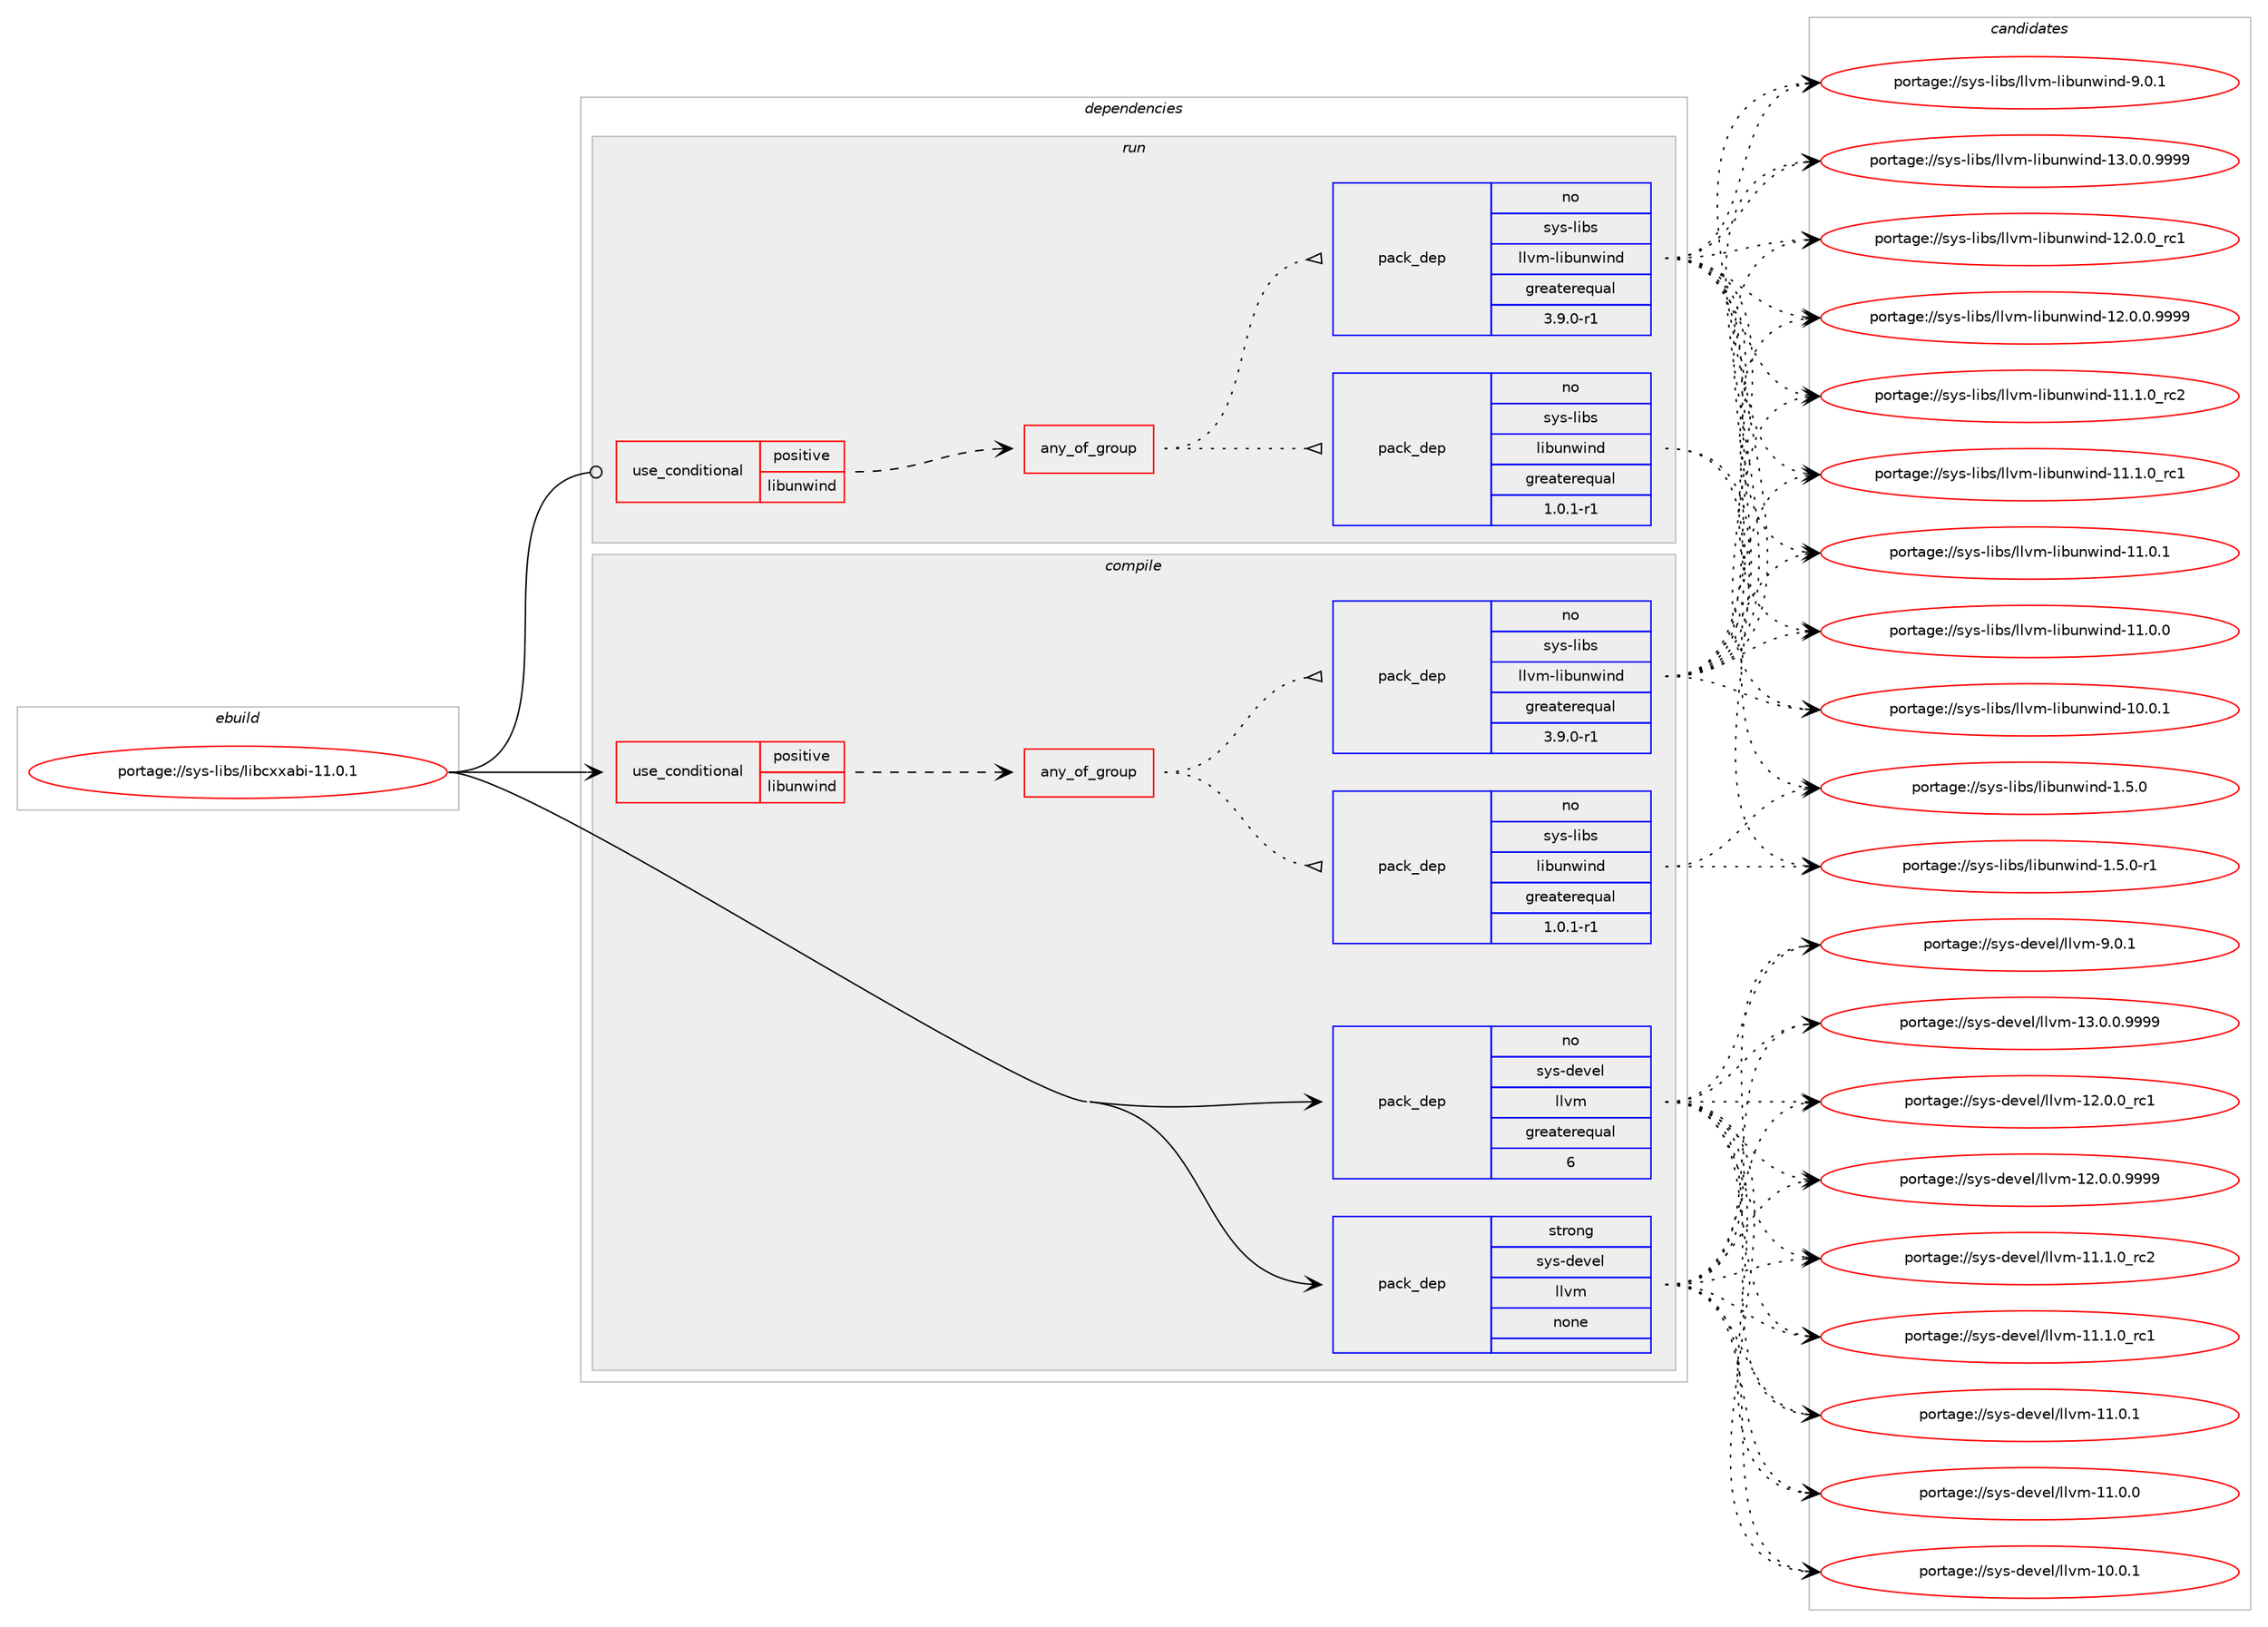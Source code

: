 digraph prolog {

# *************
# Graph options
# *************

newrank=true;
concentrate=true;
compound=true;
graph [rankdir=LR,fontname=Helvetica,fontsize=10,ranksep=1.5];#, ranksep=2.5, nodesep=0.2];
edge  [arrowhead=vee];
node  [fontname=Helvetica,fontsize=10];

# **********
# The ebuild
# **********

subgraph cluster_leftcol {
color=gray;
rank=same;
label=<<i>ebuild</i>>;
id [label="portage://sys-libs/libcxxabi-11.0.1", color=red, width=4, href="../sys-libs/libcxxabi-11.0.1.svg"];
}

# ****************
# The dependencies
# ****************

subgraph cluster_midcol {
color=gray;
label=<<i>dependencies</i>>;
subgraph cluster_compile {
fillcolor="#eeeeee";
style=filled;
label=<<i>compile</i>>;
subgraph cond1436 {
dependency5951 [label=<<TABLE BORDER="0" CELLBORDER="1" CELLSPACING="0" CELLPADDING="4"><TR><TD ROWSPAN="3" CELLPADDING="10">use_conditional</TD></TR><TR><TD>positive</TD></TR><TR><TD>libunwind</TD></TR></TABLE>>, shape=none, color=red];
subgraph any72 {
dependency5952 [label=<<TABLE BORDER="0" CELLBORDER="1" CELLSPACING="0" CELLPADDING="4"><TR><TD CELLPADDING="10">any_of_group</TD></TR></TABLE>>, shape=none, color=red];subgraph pack4434 {
dependency5953 [label=<<TABLE BORDER="0" CELLBORDER="1" CELLSPACING="0" CELLPADDING="4" WIDTH="220"><TR><TD ROWSPAN="6" CELLPADDING="30">pack_dep</TD></TR><TR><TD WIDTH="110">no</TD></TR><TR><TD>sys-libs</TD></TR><TR><TD>libunwind</TD></TR><TR><TD>greaterequal</TD></TR><TR><TD>1.0.1-r1</TD></TR></TABLE>>, shape=none, color=blue];
}
dependency5952:e -> dependency5953:w [weight=20,style="dotted",arrowhead="oinv"];
subgraph pack4435 {
dependency5954 [label=<<TABLE BORDER="0" CELLBORDER="1" CELLSPACING="0" CELLPADDING="4" WIDTH="220"><TR><TD ROWSPAN="6" CELLPADDING="30">pack_dep</TD></TR><TR><TD WIDTH="110">no</TD></TR><TR><TD>sys-libs</TD></TR><TR><TD>llvm-libunwind</TD></TR><TR><TD>greaterequal</TD></TR><TR><TD>3.9.0-r1</TD></TR></TABLE>>, shape=none, color=blue];
}
dependency5952:e -> dependency5954:w [weight=20,style="dotted",arrowhead="oinv"];
}
dependency5951:e -> dependency5952:w [weight=20,style="dashed",arrowhead="vee"];
}
id:e -> dependency5951:w [weight=20,style="solid",arrowhead="vee"];
subgraph pack4436 {
dependency5955 [label=<<TABLE BORDER="0" CELLBORDER="1" CELLSPACING="0" CELLPADDING="4" WIDTH="220"><TR><TD ROWSPAN="6" CELLPADDING="30">pack_dep</TD></TR><TR><TD WIDTH="110">no</TD></TR><TR><TD>sys-devel</TD></TR><TR><TD>llvm</TD></TR><TR><TD>greaterequal</TD></TR><TR><TD>6</TD></TR></TABLE>>, shape=none, color=blue];
}
id:e -> dependency5955:w [weight=20,style="solid",arrowhead="vee"];
subgraph pack4437 {
dependency5956 [label=<<TABLE BORDER="0" CELLBORDER="1" CELLSPACING="0" CELLPADDING="4" WIDTH="220"><TR><TD ROWSPAN="6" CELLPADDING="30">pack_dep</TD></TR><TR><TD WIDTH="110">strong</TD></TR><TR><TD>sys-devel</TD></TR><TR><TD>llvm</TD></TR><TR><TD>none</TD></TR><TR><TD></TD></TR></TABLE>>, shape=none, color=blue];
}
id:e -> dependency5956:w [weight=20,style="solid",arrowhead="vee"];
}
subgraph cluster_compileandrun {
fillcolor="#eeeeee";
style=filled;
label=<<i>compile and run</i>>;
}
subgraph cluster_run {
fillcolor="#eeeeee";
style=filled;
label=<<i>run</i>>;
subgraph cond1437 {
dependency5957 [label=<<TABLE BORDER="0" CELLBORDER="1" CELLSPACING="0" CELLPADDING="4"><TR><TD ROWSPAN="3" CELLPADDING="10">use_conditional</TD></TR><TR><TD>positive</TD></TR><TR><TD>libunwind</TD></TR></TABLE>>, shape=none, color=red];
subgraph any73 {
dependency5958 [label=<<TABLE BORDER="0" CELLBORDER="1" CELLSPACING="0" CELLPADDING="4"><TR><TD CELLPADDING="10">any_of_group</TD></TR></TABLE>>, shape=none, color=red];subgraph pack4438 {
dependency5959 [label=<<TABLE BORDER="0" CELLBORDER="1" CELLSPACING="0" CELLPADDING="4" WIDTH="220"><TR><TD ROWSPAN="6" CELLPADDING="30">pack_dep</TD></TR><TR><TD WIDTH="110">no</TD></TR><TR><TD>sys-libs</TD></TR><TR><TD>libunwind</TD></TR><TR><TD>greaterequal</TD></TR><TR><TD>1.0.1-r1</TD></TR></TABLE>>, shape=none, color=blue];
}
dependency5958:e -> dependency5959:w [weight=20,style="dotted",arrowhead="oinv"];
subgraph pack4439 {
dependency5960 [label=<<TABLE BORDER="0" CELLBORDER="1" CELLSPACING="0" CELLPADDING="4" WIDTH="220"><TR><TD ROWSPAN="6" CELLPADDING="30">pack_dep</TD></TR><TR><TD WIDTH="110">no</TD></TR><TR><TD>sys-libs</TD></TR><TR><TD>llvm-libunwind</TD></TR><TR><TD>greaterequal</TD></TR><TR><TD>3.9.0-r1</TD></TR></TABLE>>, shape=none, color=blue];
}
dependency5958:e -> dependency5960:w [weight=20,style="dotted",arrowhead="oinv"];
}
dependency5957:e -> dependency5958:w [weight=20,style="dashed",arrowhead="vee"];
}
id:e -> dependency5957:w [weight=20,style="solid",arrowhead="odot"];
}
}

# **************
# The candidates
# **************

subgraph cluster_choices {
rank=same;
color=gray;
label=<<i>candidates</i>>;

subgraph choice4434 {
color=black;
nodesep=1;
choice115121115451081059811547108105981171101191051101004549465346484511449 [label="portage://sys-libs/libunwind-1.5.0-r1", color=red, width=4,href="../sys-libs/libunwind-1.5.0-r1.svg"];
choice11512111545108105981154710810598117110119105110100454946534648 [label="portage://sys-libs/libunwind-1.5.0", color=red, width=4,href="../sys-libs/libunwind-1.5.0.svg"];
dependency5953:e -> choice115121115451081059811547108105981171101191051101004549465346484511449:w [style=dotted,weight="100"];
dependency5953:e -> choice11512111545108105981154710810598117110119105110100454946534648:w [style=dotted,weight="100"];
}
subgraph choice4435 {
color=black;
nodesep=1;
choice1151211154510810598115471081081181094510810598117110119105110100455746484649 [label="portage://sys-libs/llvm-libunwind-9.0.1", color=red, width=4,href="../sys-libs/llvm-libunwind-9.0.1.svg"];
choice1151211154510810598115471081081181094510810598117110119105110100454951464846484657575757 [label="portage://sys-libs/llvm-libunwind-13.0.0.9999", color=red, width=4,href="../sys-libs/llvm-libunwind-13.0.0.9999.svg"];
choice115121115451081059811547108108118109451081059811711011910511010045495046484648951149949 [label="portage://sys-libs/llvm-libunwind-12.0.0_rc1", color=red, width=4,href="../sys-libs/llvm-libunwind-12.0.0_rc1.svg"];
choice1151211154510810598115471081081181094510810598117110119105110100454950464846484657575757 [label="portage://sys-libs/llvm-libunwind-12.0.0.9999", color=red, width=4,href="../sys-libs/llvm-libunwind-12.0.0.9999.svg"];
choice115121115451081059811547108108118109451081059811711011910511010045494946494648951149950 [label="portage://sys-libs/llvm-libunwind-11.1.0_rc2", color=red, width=4,href="../sys-libs/llvm-libunwind-11.1.0_rc2.svg"];
choice115121115451081059811547108108118109451081059811711011910511010045494946494648951149949 [label="portage://sys-libs/llvm-libunwind-11.1.0_rc1", color=red, width=4,href="../sys-libs/llvm-libunwind-11.1.0_rc1.svg"];
choice115121115451081059811547108108118109451081059811711011910511010045494946484649 [label="portage://sys-libs/llvm-libunwind-11.0.1", color=red, width=4,href="../sys-libs/llvm-libunwind-11.0.1.svg"];
choice115121115451081059811547108108118109451081059811711011910511010045494946484648 [label="portage://sys-libs/llvm-libunwind-11.0.0", color=red, width=4,href="../sys-libs/llvm-libunwind-11.0.0.svg"];
choice115121115451081059811547108108118109451081059811711011910511010045494846484649 [label="portage://sys-libs/llvm-libunwind-10.0.1", color=red, width=4,href="../sys-libs/llvm-libunwind-10.0.1.svg"];
dependency5954:e -> choice1151211154510810598115471081081181094510810598117110119105110100455746484649:w [style=dotted,weight="100"];
dependency5954:e -> choice1151211154510810598115471081081181094510810598117110119105110100454951464846484657575757:w [style=dotted,weight="100"];
dependency5954:e -> choice115121115451081059811547108108118109451081059811711011910511010045495046484648951149949:w [style=dotted,weight="100"];
dependency5954:e -> choice1151211154510810598115471081081181094510810598117110119105110100454950464846484657575757:w [style=dotted,weight="100"];
dependency5954:e -> choice115121115451081059811547108108118109451081059811711011910511010045494946494648951149950:w [style=dotted,weight="100"];
dependency5954:e -> choice115121115451081059811547108108118109451081059811711011910511010045494946494648951149949:w [style=dotted,weight="100"];
dependency5954:e -> choice115121115451081059811547108108118109451081059811711011910511010045494946484649:w [style=dotted,weight="100"];
dependency5954:e -> choice115121115451081059811547108108118109451081059811711011910511010045494946484648:w [style=dotted,weight="100"];
dependency5954:e -> choice115121115451081059811547108108118109451081059811711011910511010045494846484649:w [style=dotted,weight="100"];
}
subgraph choice4436 {
color=black;
nodesep=1;
choice1151211154510010111810110847108108118109455746484649 [label="portage://sys-devel/llvm-9.0.1", color=red, width=4,href="../sys-devel/llvm-9.0.1.svg"];
choice1151211154510010111810110847108108118109454951464846484657575757 [label="portage://sys-devel/llvm-13.0.0.9999", color=red, width=4,href="../sys-devel/llvm-13.0.0.9999.svg"];
choice115121115451001011181011084710810811810945495046484648951149949 [label="portage://sys-devel/llvm-12.0.0_rc1", color=red, width=4,href="../sys-devel/llvm-12.0.0_rc1.svg"];
choice1151211154510010111810110847108108118109454950464846484657575757 [label="portage://sys-devel/llvm-12.0.0.9999", color=red, width=4,href="../sys-devel/llvm-12.0.0.9999.svg"];
choice115121115451001011181011084710810811810945494946494648951149950 [label="portage://sys-devel/llvm-11.1.0_rc2", color=red, width=4,href="../sys-devel/llvm-11.1.0_rc2.svg"];
choice115121115451001011181011084710810811810945494946494648951149949 [label="portage://sys-devel/llvm-11.1.0_rc1", color=red, width=4,href="../sys-devel/llvm-11.1.0_rc1.svg"];
choice115121115451001011181011084710810811810945494946484649 [label="portage://sys-devel/llvm-11.0.1", color=red, width=4,href="../sys-devel/llvm-11.0.1.svg"];
choice115121115451001011181011084710810811810945494946484648 [label="portage://sys-devel/llvm-11.0.0", color=red, width=4,href="../sys-devel/llvm-11.0.0.svg"];
choice115121115451001011181011084710810811810945494846484649 [label="portage://sys-devel/llvm-10.0.1", color=red, width=4,href="../sys-devel/llvm-10.0.1.svg"];
dependency5955:e -> choice1151211154510010111810110847108108118109455746484649:w [style=dotted,weight="100"];
dependency5955:e -> choice1151211154510010111810110847108108118109454951464846484657575757:w [style=dotted,weight="100"];
dependency5955:e -> choice115121115451001011181011084710810811810945495046484648951149949:w [style=dotted,weight="100"];
dependency5955:e -> choice1151211154510010111810110847108108118109454950464846484657575757:w [style=dotted,weight="100"];
dependency5955:e -> choice115121115451001011181011084710810811810945494946494648951149950:w [style=dotted,weight="100"];
dependency5955:e -> choice115121115451001011181011084710810811810945494946494648951149949:w [style=dotted,weight="100"];
dependency5955:e -> choice115121115451001011181011084710810811810945494946484649:w [style=dotted,weight="100"];
dependency5955:e -> choice115121115451001011181011084710810811810945494946484648:w [style=dotted,weight="100"];
dependency5955:e -> choice115121115451001011181011084710810811810945494846484649:w [style=dotted,weight="100"];
}
subgraph choice4437 {
color=black;
nodesep=1;
choice1151211154510010111810110847108108118109455746484649 [label="portage://sys-devel/llvm-9.0.1", color=red, width=4,href="../sys-devel/llvm-9.0.1.svg"];
choice1151211154510010111810110847108108118109454951464846484657575757 [label="portage://sys-devel/llvm-13.0.0.9999", color=red, width=4,href="../sys-devel/llvm-13.0.0.9999.svg"];
choice115121115451001011181011084710810811810945495046484648951149949 [label="portage://sys-devel/llvm-12.0.0_rc1", color=red, width=4,href="../sys-devel/llvm-12.0.0_rc1.svg"];
choice1151211154510010111810110847108108118109454950464846484657575757 [label="portage://sys-devel/llvm-12.0.0.9999", color=red, width=4,href="../sys-devel/llvm-12.0.0.9999.svg"];
choice115121115451001011181011084710810811810945494946494648951149950 [label="portage://sys-devel/llvm-11.1.0_rc2", color=red, width=4,href="../sys-devel/llvm-11.1.0_rc2.svg"];
choice115121115451001011181011084710810811810945494946494648951149949 [label="portage://sys-devel/llvm-11.1.0_rc1", color=red, width=4,href="../sys-devel/llvm-11.1.0_rc1.svg"];
choice115121115451001011181011084710810811810945494946484649 [label="portage://sys-devel/llvm-11.0.1", color=red, width=4,href="../sys-devel/llvm-11.0.1.svg"];
choice115121115451001011181011084710810811810945494946484648 [label="portage://sys-devel/llvm-11.0.0", color=red, width=4,href="../sys-devel/llvm-11.0.0.svg"];
choice115121115451001011181011084710810811810945494846484649 [label="portage://sys-devel/llvm-10.0.1", color=red, width=4,href="../sys-devel/llvm-10.0.1.svg"];
dependency5956:e -> choice1151211154510010111810110847108108118109455746484649:w [style=dotted,weight="100"];
dependency5956:e -> choice1151211154510010111810110847108108118109454951464846484657575757:w [style=dotted,weight="100"];
dependency5956:e -> choice115121115451001011181011084710810811810945495046484648951149949:w [style=dotted,weight="100"];
dependency5956:e -> choice1151211154510010111810110847108108118109454950464846484657575757:w [style=dotted,weight="100"];
dependency5956:e -> choice115121115451001011181011084710810811810945494946494648951149950:w [style=dotted,weight="100"];
dependency5956:e -> choice115121115451001011181011084710810811810945494946494648951149949:w [style=dotted,weight="100"];
dependency5956:e -> choice115121115451001011181011084710810811810945494946484649:w [style=dotted,weight="100"];
dependency5956:e -> choice115121115451001011181011084710810811810945494946484648:w [style=dotted,weight="100"];
dependency5956:e -> choice115121115451001011181011084710810811810945494846484649:w [style=dotted,weight="100"];
}
subgraph choice4438 {
color=black;
nodesep=1;
choice115121115451081059811547108105981171101191051101004549465346484511449 [label="portage://sys-libs/libunwind-1.5.0-r1", color=red, width=4,href="../sys-libs/libunwind-1.5.0-r1.svg"];
choice11512111545108105981154710810598117110119105110100454946534648 [label="portage://sys-libs/libunwind-1.5.0", color=red, width=4,href="../sys-libs/libunwind-1.5.0.svg"];
dependency5959:e -> choice115121115451081059811547108105981171101191051101004549465346484511449:w [style=dotted,weight="100"];
dependency5959:e -> choice11512111545108105981154710810598117110119105110100454946534648:w [style=dotted,weight="100"];
}
subgraph choice4439 {
color=black;
nodesep=1;
choice1151211154510810598115471081081181094510810598117110119105110100455746484649 [label="portage://sys-libs/llvm-libunwind-9.0.1", color=red, width=4,href="../sys-libs/llvm-libunwind-9.0.1.svg"];
choice1151211154510810598115471081081181094510810598117110119105110100454951464846484657575757 [label="portage://sys-libs/llvm-libunwind-13.0.0.9999", color=red, width=4,href="../sys-libs/llvm-libunwind-13.0.0.9999.svg"];
choice115121115451081059811547108108118109451081059811711011910511010045495046484648951149949 [label="portage://sys-libs/llvm-libunwind-12.0.0_rc1", color=red, width=4,href="../sys-libs/llvm-libunwind-12.0.0_rc1.svg"];
choice1151211154510810598115471081081181094510810598117110119105110100454950464846484657575757 [label="portage://sys-libs/llvm-libunwind-12.0.0.9999", color=red, width=4,href="../sys-libs/llvm-libunwind-12.0.0.9999.svg"];
choice115121115451081059811547108108118109451081059811711011910511010045494946494648951149950 [label="portage://sys-libs/llvm-libunwind-11.1.0_rc2", color=red, width=4,href="../sys-libs/llvm-libunwind-11.1.0_rc2.svg"];
choice115121115451081059811547108108118109451081059811711011910511010045494946494648951149949 [label="portage://sys-libs/llvm-libunwind-11.1.0_rc1", color=red, width=4,href="../sys-libs/llvm-libunwind-11.1.0_rc1.svg"];
choice115121115451081059811547108108118109451081059811711011910511010045494946484649 [label="portage://sys-libs/llvm-libunwind-11.0.1", color=red, width=4,href="../sys-libs/llvm-libunwind-11.0.1.svg"];
choice115121115451081059811547108108118109451081059811711011910511010045494946484648 [label="portage://sys-libs/llvm-libunwind-11.0.0", color=red, width=4,href="../sys-libs/llvm-libunwind-11.0.0.svg"];
choice115121115451081059811547108108118109451081059811711011910511010045494846484649 [label="portage://sys-libs/llvm-libunwind-10.0.1", color=red, width=4,href="../sys-libs/llvm-libunwind-10.0.1.svg"];
dependency5960:e -> choice1151211154510810598115471081081181094510810598117110119105110100455746484649:w [style=dotted,weight="100"];
dependency5960:e -> choice1151211154510810598115471081081181094510810598117110119105110100454951464846484657575757:w [style=dotted,weight="100"];
dependency5960:e -> choice115121115451081059811547108108118109451081059811711011910511010045495046484648951149949:w [style=dotted,weight="100"];
dependency5960:e -> choice1151211154510810598115471081081181094510810598117110119105110100454950464846484657575757:w [style=dotted,weight="100"];
dependency5960:e -> choice115121115451081059811547108108118109451081059811711011910511010045494946494648951149950:w [style=dotted,weight="100"];
dependency5960:e -> choice115121115451081059811547108108118109451081059811711011910511010045494946494648951149949:w [style=dotted,weight="100"];
dependency5960:e -> choice115121115451081059811547108108118109451081059811711011910511010045494946484649:w [style=dotted,weight="100"];
dependency5960:e -> choice115121115451081059811547108108118109451081059811711011910511010045494946484648:w [style=dotted,weight="100"];
dependency5960:e -> choice115121115451081059811547108108118109451081059811711011910511010045494846484649:w [style=dotted,weight="100"];
}
}

}
